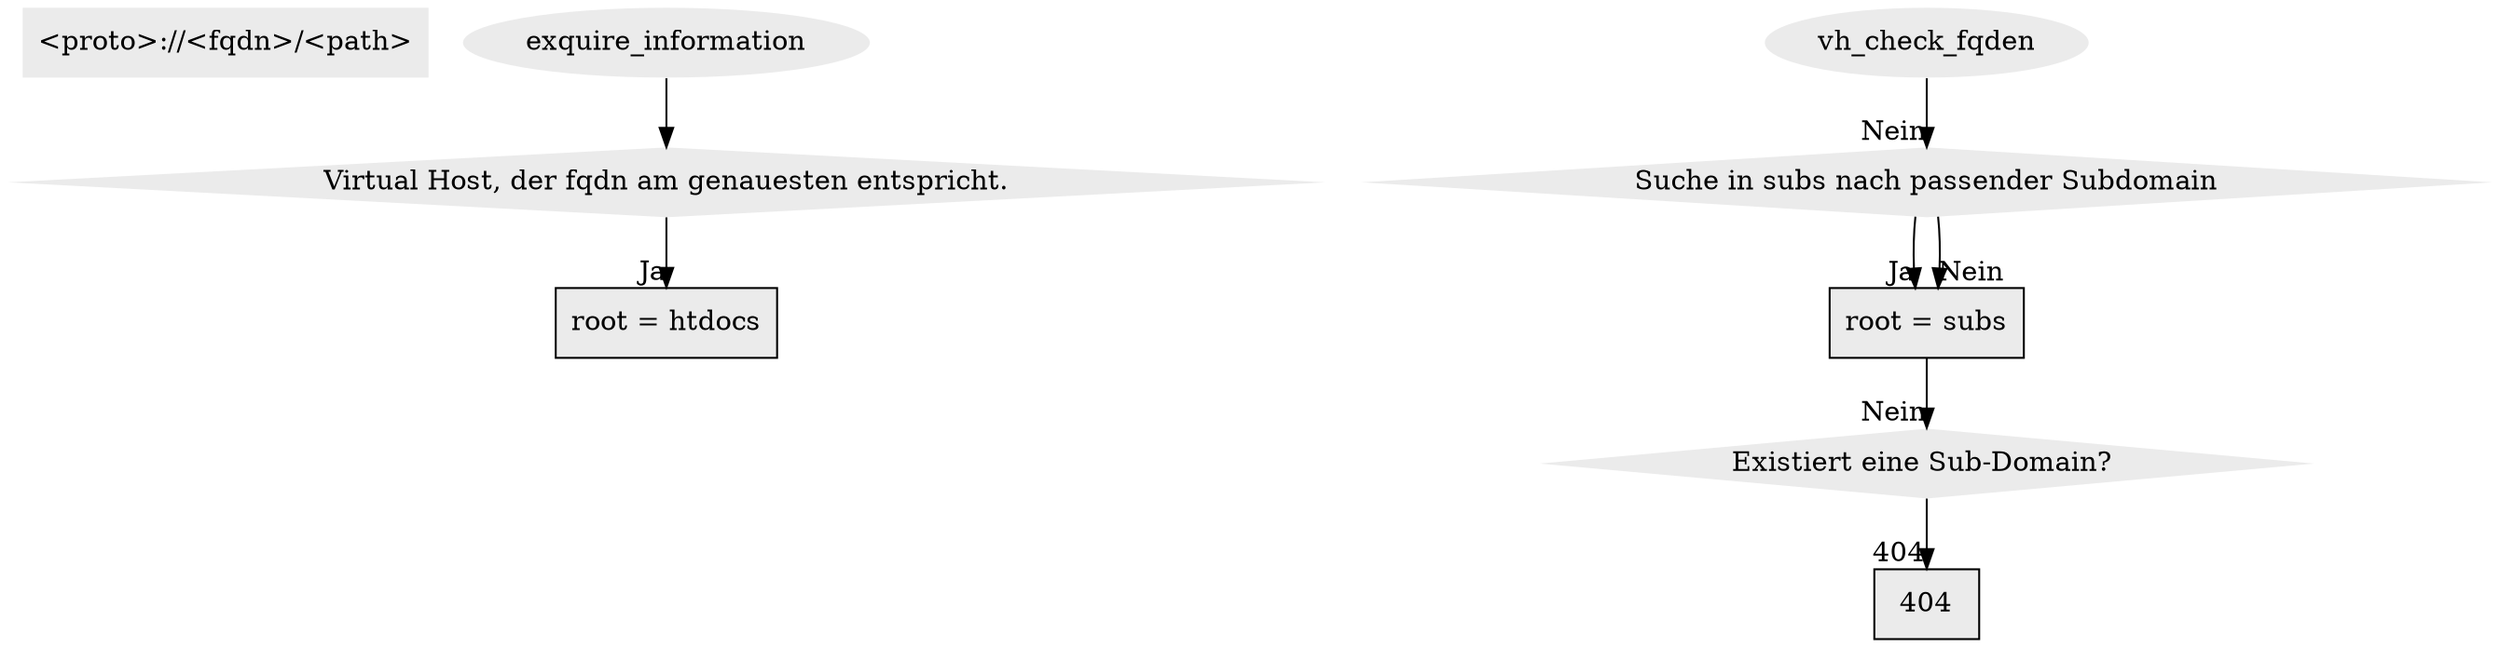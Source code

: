 digraph d  { 
	node [peripheries=0, style=filled, fillcolor="grey92", font=Helvetica, fontcolor=black]

	enquire_information [shape=box, label="<proto>://<fqdn>/<path>" ]


    vh_check_fqdn [shape=diamond, label="Virtual Host, der fqdn am genauesten entspricht."]
	root_htdocs_ok [shape=record, label="root = htdocs"]
    root_search_in_subs [shape=diamond, label="Suche in subs nach passender Subdomain"]
    root_subs_ok [shape=record, label="root = subs"]
	htdocsfallback_subs [shape=diamond, label="Existiert eine Sub-Domain? " ]
	404 [shape=record, label="404"] 
        
	exquire_information ->  vh_check_fqdn
	vh_check_fqdn -> root_htdocs_ok [headlabel="Ja"]
	vh_check_fqden -> root_search_in_subs [headlabel="Nein"]
	root_search_in_subs -> root_subs_ok [headlabel="Ja"]
	root_search_in_subs -> root_subs_ok [headlabel="Nein"]
	root_subs_ok -> htdocsfallback_subs [headlabel="Nein"]
	htdocsfallback_subs -> 404 [headlabel="404"] 
}


